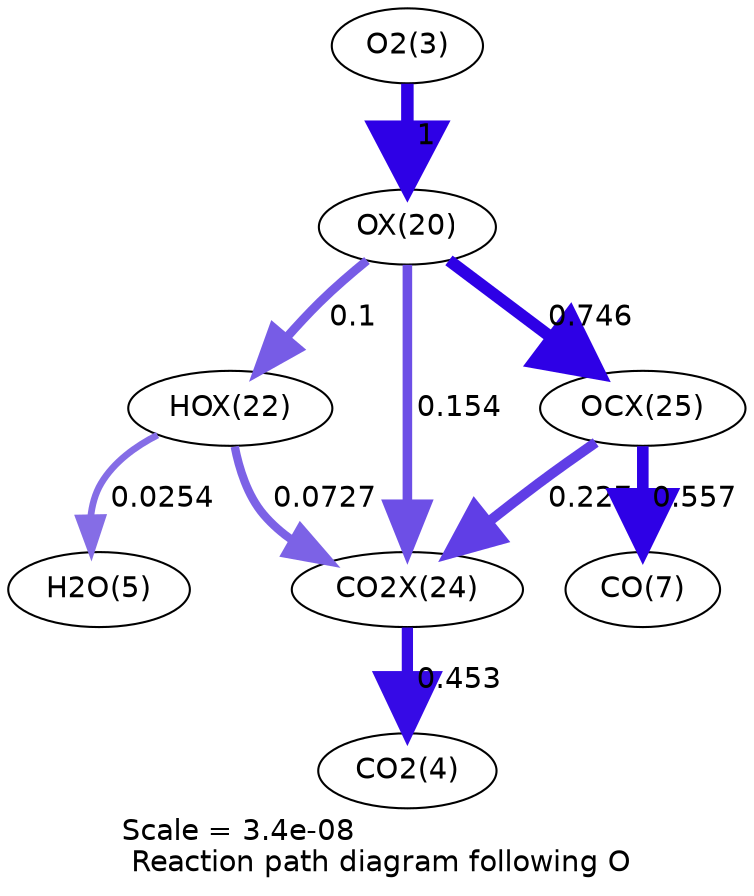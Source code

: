 digraph reaction_paths {
center=1;
s5 -> s23[fontname="Helvetica", penwidth=6, arrowsize=3, color="0.7, 1.5, 0.9"
, label=" 1"];
s23 -> s25[fontname="Helvetica", penwidth=4.26, arrowsize=2.13, color="0.7, 0.6, 0.9"
, label=" 0.1"];
s23 -> s28[fontname="Helvetica", penwidth=5.78, arrowsize=2.89, color="0.7, 1.25, 0.9"
, label=" 0.746"];
s23 -> s27[fontname="Helvetica", penwidth=4.59, arrowsize=2.29, color="0.7, 0.654, 0.9"
, label=" 0.154"];
s25 -> s7[fontname="Helvetica", penwidth=3.23, arrowsize=1.61, color="0.7, 0.525, 0.9"
, label=" 0.0254"];
s25 -> s27[fontname="Helvetica", penwidth=4.02, arrowsize=2.01, color="0.7, 0.573, 0.9"
, label=" 0.0727"];
s28 -> s9[fontname="Helvetica", penwidth=5.56, arrowsize=2.78, color="0.7, 1.06, 0.9"
, label=" 0.557"];
s28 -> s27[fontname="Helvetica", penwidth=4.88, arrowsize=2.44, color="0.7, 0.727, 0.9"
, label=" 0.227"];
s27 -> s6[fontname="Helvetica", penwidth=5.4, arrowsize=2.7, color="0.7, 0.953, 0.9"
, label=" 0.453"];
s5 [ fontname="Helvetica", label="O2(3)"];
s6 [ fontname="Helvetica", label="CO2(4)"];
s7 [ fontname="Helvetica", label="H2O(5)"];
s9 [ fontname="Helvetica", label="CO(7)"];
s23 [ fontname="Helvetica", label="OX(20)"];
s25 [ fontname="Helvetica", label="HOX(22)"];
s27 [ fontname="Helvetica", label="CO2X(24)"];
s28 [ fontname="Helvetica", label="OCX(25)"];
 label = "Scale = 3.4e-08\l Reaction path diagram following O";
 fontname = "Helvetica";
}
